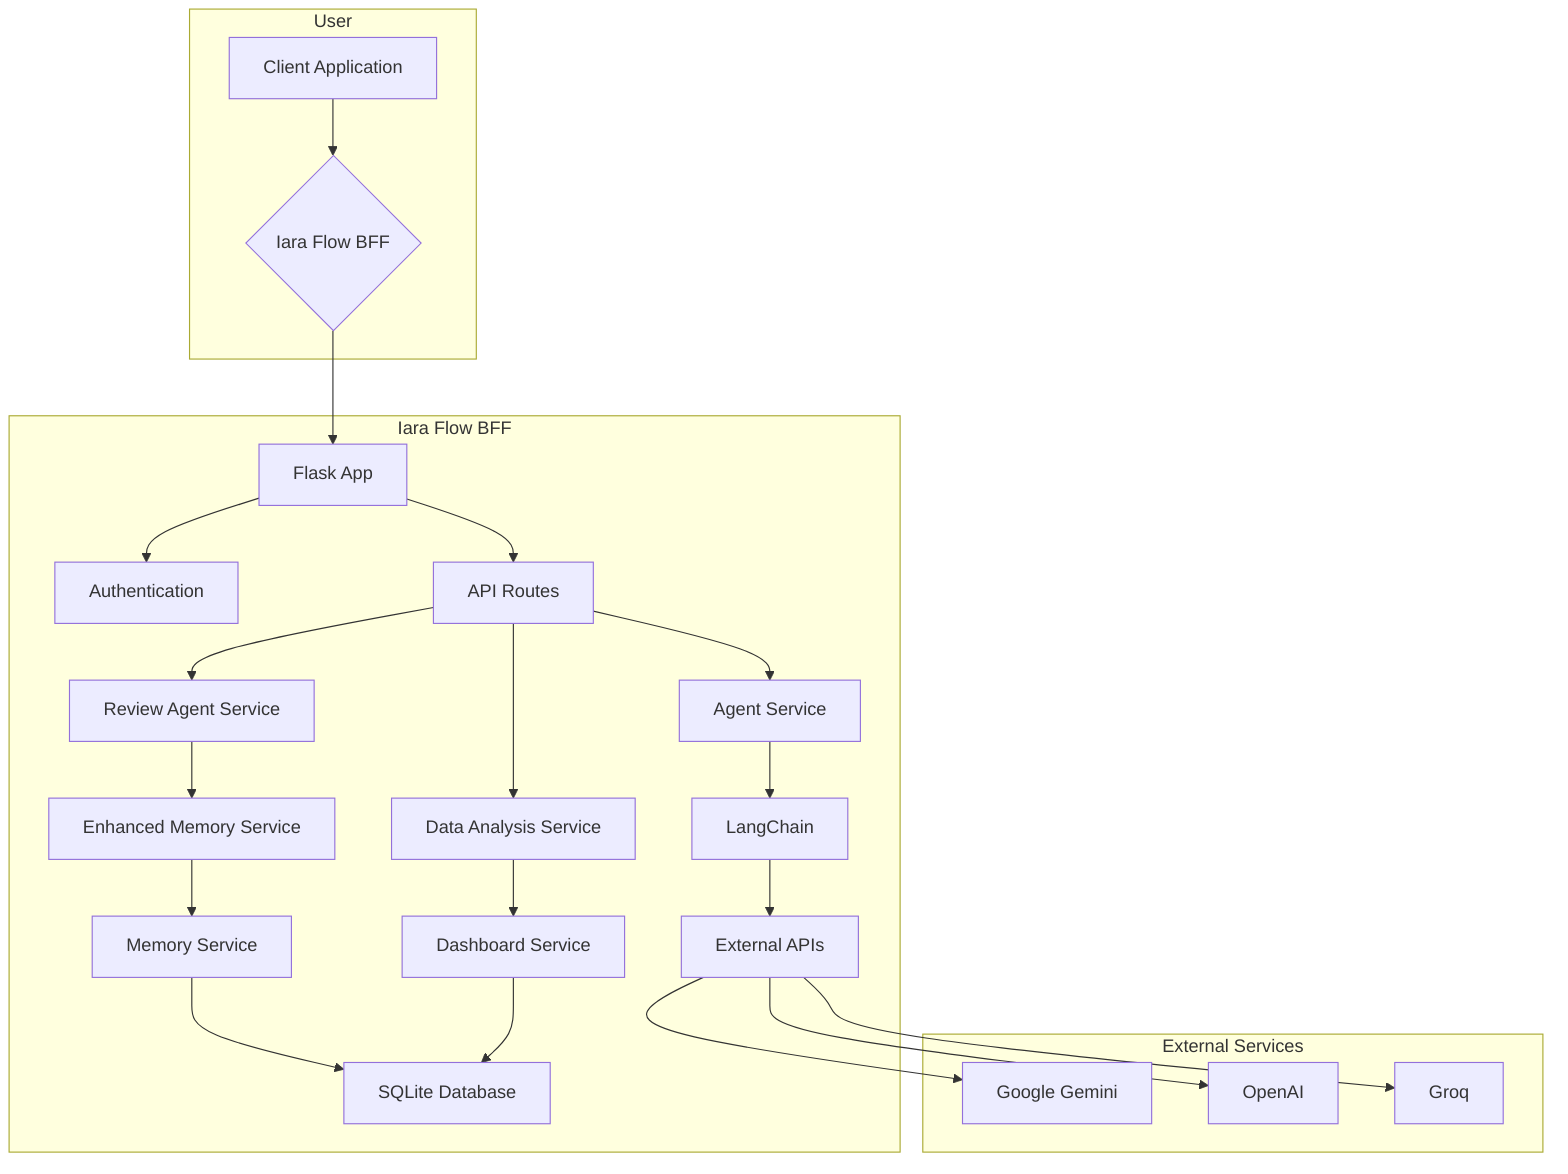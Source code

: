 graph TD
    subgraph User
        A[Client Application] --> B{Iara Flow BFF}
    end

    subgraph Iara Flow BFF
        B --> C[Flask App]
        C --> D[Authentication]
        C --> E[API Routes]
        E --> F[Agent Service]
        E --> G[Review Agent Service]
        E --> H[Data Analysis Service]
        F --> I[LangChain]
        G --> J[Enhanced Memory Service]
        J --> K[Memory Service]
        H --> L[Dashboard Service]
        K --> M[SQLite Database]
        L --> M
        I --> N[External APIs]
    end

    subgraph External Services
        N[External APIs] --> O[Google Gemini]
        N --> P[OpenAI]
        N --> Q[Groq]
    end